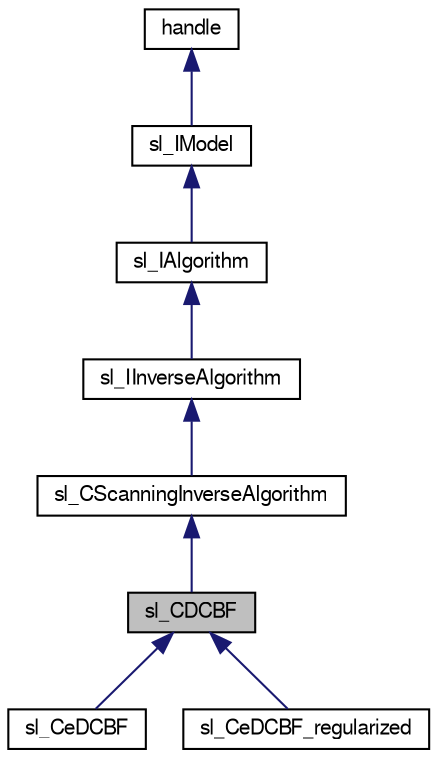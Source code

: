 digraph G
{
  edge [fontname="FreeSans",fontsize="10",labelfontname="FreeSans",labelfontsize="10"];
  node [fontname="FreeSans",fontsize="10",shape=record];
  Node1 [label="sl_CDCBF",height=0.2,width=0.4,color="black", fillcolor="grey75", style="filled" fontcolor="black"];
  Node2 -> Node1 [dir="back",color="midnightblue",fontsize="10",style="solid",fontname="FreeSans"];
  Node2 [label="sl_CScanningInverseAlgorithm",height=0.2,width=0.4,color="black", fillcolor="white", style="filled",URL="$classsl___c_scanning_inverse_algorithm.html",tooltip="ToDo Summary of this class."];
  Node3 -> Node2 [dir="back",color="midnightblue",fontsize="10",style="solid",fontname="FreeSans"];
  Node3 [label="sl_IInverseAlgorithm",height=0.2,width=0.4,color="black", fillcolor="white", style="filled",URL="$classsl___i_inverse_algorithm.html",tooltip="ToDo Summary of this class."];
  Node4 -> Node3 [dir="back",color="midnightblue",fontsize="10",style="solid",fontname="FreeSans"];
  Node4 [label="sl_IAlgorithm",height=0.2,width=0.4,color="black", fillcolor="white", style="filled",URL="$classsl___i_algorithm.html",tooltip="ToDo Summary of this class."];
  Node5 -> Node4 [dir="back",color="midnightblue",fontsize="10",style="solid",fontname="FreeSans"];
  Node5 [label="sl_IModel",height=0.2,width=0.4,color="black", fillcolor="white", style="filled",URL="$classsl___i_model.html",tooltip="ToDo Summary of this class."];
  Node6 -> Node5 [dir="back",color="midnightblue",fontsize="10",style="solid",fontname="FreeSans"];
  Node6 [label="handle",height=0.2,width=0.4,color="black", fillcolor="white", style="filled",URL="$classhandle.html"];
  Node1 -> Node7 [dir="back",color="midnightblue",fontsize="10",style="solid",fontname="FreeSans"];
  Node7 [label="sl_CeDCBF",height=0.2,width=0.4,color="black", fillcolor="white", style="filled",URL="$classsl___ce_d_c_b_f.html",tooltip="This class holds the functions of the eDCBF."];
  Node1 -> Node8 [dir="back",color="midnightblue",fontsize="10",style="solid",fontname="FreeSans"];
  Node8 [label="sl_CeDCBF_regularized",height=0.2,width=0.4,color="black", fillcolor="white", style="filled",URL="$classsl___ce_d_c_b_f__regularized.html",tooltip="File used to show an example of class description."];
}
